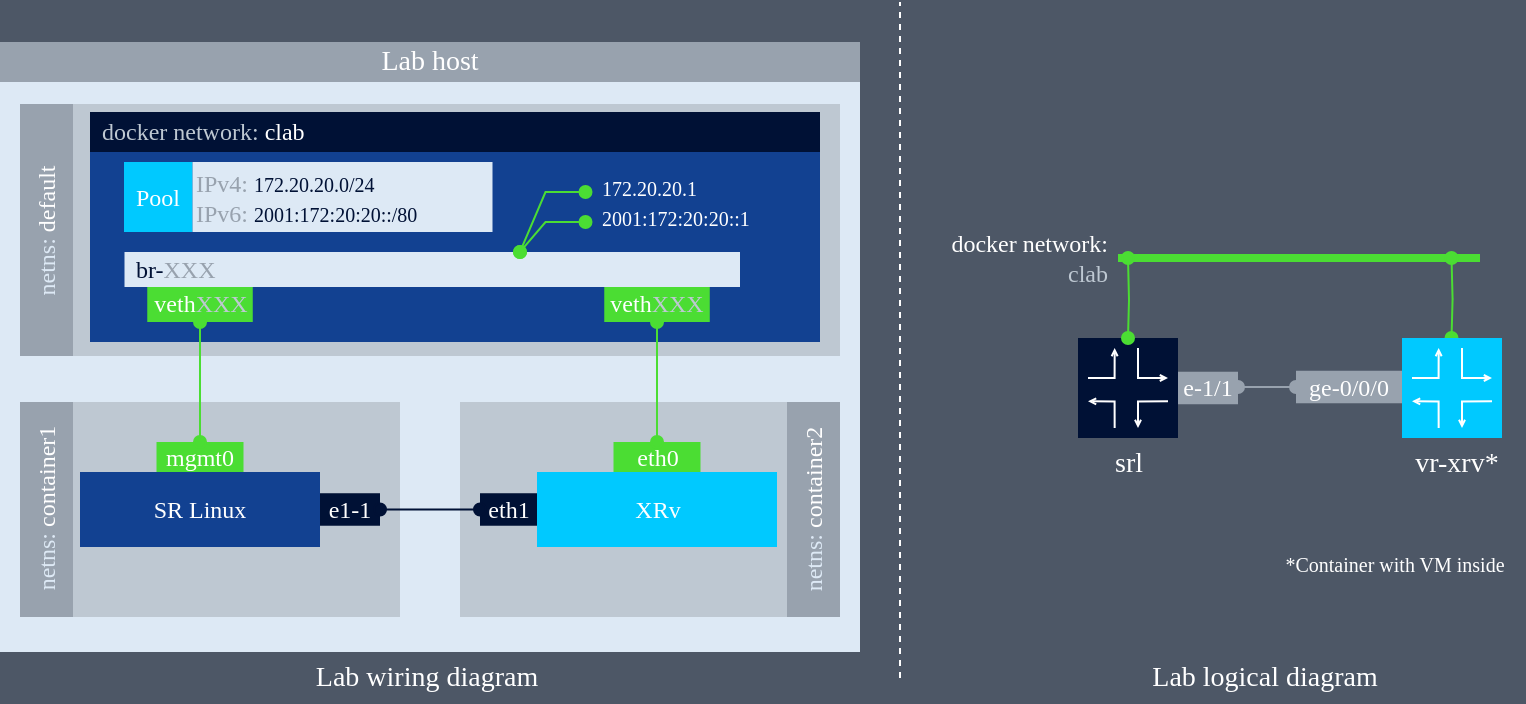 <mxfile version="14.2.6" type="github">
  <diagram id="IwGoDYMSzOG72_LcMlLt" name="[0] lab topo">
    <mxGraphModel dx="2052" dy="1092" grid="1" gridSize="1" guides="1" tooltips="1" connect="1" arrows="1" fold="1" page="1" pageScale="1" pageWidth="827" pageHeight="1169" background="#4D5766" math="0" shadow="0">
      <root>
        <mxCell id="0" />
        <mxCell id="1" parent="0" />
        <mxCell id="LmgRk4A9lyCZ9ittZ9rM-1" value="" style="rounded=0;whiteSpace=wrap;html=1;fontSize=12;align=center;fontFamily=Manrope;fontSource=https%3A%2F%2Ffonts.googleapis.com%2Fcss%3Ffamily%3DManrope;fontColor=#FFFFFF;dashed=1;strokeColor=none;fillColor=#DDE9F5;" parent="1" vertex="1">
          <mxGeometry x="40" y="205" width="430" height="285" as="geometry" />
        </mxCell>
        <mxCell id="LmgRk4A9lyCZ9ittZ9rM-2" value="&lt;span style=&quot;font-size: 14px&quot;&gt;Lab host&lt;/span&gt;" style="rounded=0;whiteSpace=wrap;html=1;fontSize=12;align=center;fontFamily=Manrope;fontSource=https%3A%2F%2Ffonts.googleapis.com%2Fcss%3Ffamily%3DManrope;dashed=1;strokeColor=none;fillColor=#98A2AE;fontColor=#FFFFFF;" parent="1" vertex="1">
          <mxGeometry x="40" y="185" width="430" height="20" as="geometry" />
        </mxCell>
        <mxCell id="LmgRk4A9lyCZ9ittZ9rM-3" value="" style="rounded=0;whiteSpace=wrap;html=1;fontSize=12;align=center;strokeColor=none;fontFamily=Manrope;fontSource=https%3A%2F%2Ffonts.googleapis.com%2Fcss%3Ffamily%3DManrope;fontColor=#DDE9F5;fillColor=#BEC8D2;" parent="1" vertex="1">
          <mxGeometry x="76.5" y="365" width="163.5" height="107.5" as="geometry" />
        </mxCell>
        <mxCell id="LmgRk4A9lyCZ9ittZ9rM-4" value="SR Linux" style="rounded=0;whiteSpace=wrap;html=1;fontSize=12;align=center;strokeColor=none;fontFamily=Manrope;fontSource=https%3A%2F%2Ffonts.googleapis.com%2Fcss%3Ffamily%3DManrope;fontColor=#FFFFFF;fillColor=#124191;" parent="1" vertex="1">
          <mxGeometry x="80" y="400" width="120" height="37.5" as="geometry" />
        </mxCell>
        <mxCell id="LmgRk4A9lyCZ9ittZ9rM-5" value="mgmt0" style="rounded=0;whiteSpace=wrap;html=1;fontFamily=Manrope;fontSize=12;fontColor=#FFFFFF;align=center;fillColor=#4BDD33;strokeColor=none;" parent="1" vertex="1">
          <mxGeometry x="118.25" y="385" width="43.5" height="15" as="geometry" />
        </mxCell>
        <mxCell id="LmgRk4A9lyCZ9ittZ9rM-6" value="" style="rounded=0;whiteSpace=wrap;html=1;fontSize=12;align=center;strokeColor=none;fontFamily=Manrope;fontSource=https%3A%2F%2Ffonts.googleapis.com%2Fcss%3Ffamily%3DManrope;fontColor=#FFFFFF;fillColor=#BEC8D2;" parent="1" vertex="1">
          <mxGeometry x="76.5" y="216" width="383.5" height="126" as="geometry" />
        </mxCell>
        <mxCell id="LmgRk4A9lyCZ9ittZ9rM-7" value="&lt;font face=&quot;Fira Code&quot; data-font-src=&quot;https://fonts.googleapis.com/css?family=Fira+Code&quot; style=&quot;font-size: 10px&quot;&gt;&lt;br&gt;&lt;/font&gt;" style="rounded=0;whiteSpace=wrap;html=1;fontSize=12;align=left;strokeColor=none;fontFamily=Manrope;fontSource=https%3A%2F%2Ffonts.googleapis.com%2Fcss%3Ffamily%3DManrope;fontColor=#FFFFFF;spacingLeft=4;fillColor=#124191;verticalAlign=middle;connectable=0;" parent="1" vertex="1">
          <mxGeometry x="85" y="240" width="365" height="95" as="geometry" />
        </mxCell>
        <mxCell id="LmgRk4A9lyCZ9ittZ9rM-8" value="veth&lt;font color=&quot;#bec8d2&quot;&gt;XXX&lt;/font&gt;" style="rounded=0;whiteSpace=wrap;html=1;fontFamily=Manrope;fontSize=12;fontColor=#FFFFFF;align=center;fillColor=#4BDD33;strokeColor=none;" parent="1" vertex="1">
          <mxGeometry x="113.63" y="307.5" width="52.75" height="17.5" as="geometry" />
        </mxCell>
        <mxCell id="LmgRk4A9lyCZ9ittZ9rM-9" style="edgeStyle=orthogonalEdgeStyle;rounded=0;orthogonalLoop=1;jettySize=auto;html=1;exitX=0.5;exitY=0;exitDx=0;exitDy=0;entryX=0.5;entryY=1;entryDx=0;entryDy=0;fontFamily=Manrope;fontSize=12;fontColor=#FFFFFF;endArrow=oval;endFill=1;startArrow=oval;startFill=1;strokeColor=#4BDD33;" parent="1" source="LmgRk4A9lyCZ9ittZ9rM-5" target="LmgRk4A9lyCZ9ittZ9rM-8" edge="1">
          <mxGeometry relative="1" as="geometry" />
        </mxCell>
        <mxCell id="LmgRk4A9lyCZ9ittZ9rM-10" value="&lt;font color=&quot;#dde9f5&quot;&gt;netns:&lt;/font&gt;&amp;nbsp;default" style="rounded=0;whiteSpace=wrap;html=1;fontSize=12;align=center;fontFamily=Manrope;fontSource=https%3A%2F%2Ffonts.googleapis.com%2Fcss%3Ffamily%3DManrope;fontColor=#FFFFFF;fillColor=#98A2AE;rotation=0;strokeColor=none;horizontal=0;verticalAlign=middle;" parent="1" vertex="1">
          <mxGeometry x="50" y="216" width="26.5" height="126" as="geometry" />
        </mxCell>
        <mxCell id="LmgRk4A9lyCZ9ittZ9rM-11" value="&lt;font color=&quot;#dde9f5&quot;&gt;netns:&lt;/font&gt;&amp;nbsp;container1" style="rounded=0;whiteSpace=wrap;html=1;fontSize=12;align=center;fontFamily=Manrope;fontSource=https%3A%2F%2Ffonts.googleapis.com%2Fcss%3Ffamily%3DManrope;fontColor=#FFFFFF;fillColor=#98A2AE;rotation=0;strokeColor=none;horizontal=0;verticalAlign=middle;" parent="1" vertex="1">
          <mxGeometry x="50" y="365" width="26.5" height="107.5" as="geometry" />
        </mxCell>
        <mxCell id="LmgRk4A9lyCZ9ittZ9rM-12" value="&lt;font color=&quot;#bec8d2&quot;&gt;docker network:&lt;/font&gt; clab&lt;font face=&quot;Fira Code&quot; data-font-src=&quot;https://fonts.googleapis.com/css?family=Fira+Code&quot; style=&quot;font-size: 10px&quot;&gt;&lt;br&gt;&lt;/font&gt;" style="rounded=0;whiteSpace=wrap;html=1;fontSize=12;align=left;strokeColor=none;fontFamily=Manrope;fontSource=https%3A%2F%2Ffonts.googleapis.com%2Fcss%3Ffamily%3DManrope;fontColor=#FFFFFF;spacingLeft=4;fillColor=#001135;" parent="1" vertex="1">
          <mxGeometry x="85" y="220" width="365" height="20" as="geometry" />
        </mxCell>
        <mxCell id="LmgRk4A9lyCZ9ittZ9rM-13" value="&lt;font&gt;Lab wiring diagram&lt;/font&gt;" style="text;html=1;align=center;verticalAlign=middle;resizable=0;points=[];autosize=1;fontSize=14;fontFamily=Manrope;fontStyle=0;fontColor=#FFFFFF;" parent="1" vertex="1">
          <mxGeometry x="185" y="490" width="135" height="25" as="geometry" />
        </mxCell>
        <mxCell id="LmgRk4A9lyCZ9ittZ9rM-14" value="br-&lt;font color=&quot;#98a2ae&quot;&gt;XXX&lt;/font&gt;" style="rounded=0;whiteSpace=wrap;html=1;fontSize=12;align=left;fontFamily=Manrope;fontSource=https%3A%2F%2Ffonts.googleapis.com%2Fcss%3Ffamily%3DManrope;dashed=1;strokeColor=none;fillColor=#DDE9F5;fontColor=#001135;spacingLeft=4;" parent="1" vertex="1">
          <mxGeometry x="102.25" y="290" width="307.75" height="17.5" as="geometry" />
        </mxCell>
        <mxCell id="LmgRk4A9lyCZ9ittZ9rM-15" value="&lt;font face=&quot;Fira Code&quot; data-font-src=&quot;https://fonts.googleapis.com/css?family=Fira+Code&quot;&gt;Pool&lt;br&gt;&lt;/font&gt;" style="rounded=0;whiteSpace=wrap;html=1;fontSize=12;align=center;strokeColor=none;fontFamily=Manrope;fontSource=https%3A%2F%2Ffonts.googleapis.com%2Fcss%3Ffamily%3DManrope;fontColor=#FFFFFF;spacingLeft=0;verticalAlign=middle;fillColor=#00C9FF;" parent="1" vertex="1">
          <mxGeometry x="102" y="245" width="34.25" height="35" as="geometry" />
        </mxCell>
        <mxCell id="LmgRk4A9lyCZ9ittZ9rM-16" value="&lt;font color=&quot;#98a2ae&quot; style=&quot;font-size: 12px ; line-height: 100%&quot;&gt;IPv4:&lt;/font&gt;&lt;span style=&quot;color: rgb(255 , 255 , 255)&quot;&gt;&amp;nbsp;&lt;/span&gt;&lt;font face=&quot;Fira Code&quot; data-font-src=&quot;https://fonts.googleapis.com/css?family=Fira+Code&quot; style=&quot;font-size: 10px&quot;&gt;172.20.20.0/24&lt;br&gt;&lt;span style=&quot;color: rgb(255 , 255 , 255) ; font-family: &amp;#34;manrope&amp;#34; ; font-size: 12px&quot;&gt;&lt;font color=&quot;#98a2ae&quot;&gt;IPv6:&lt;/font&gt;&amp;nbsp;&lt;/span&gt;&lt;font face=&quot;Fira Code&quot; data-font-src=&quot;https://fonts.googleapis.com/css?family=Fira+Code&quot;&gt;2001:172:20:20::/80&lt;/font&gt;&lt;/font&gt;" style="rounded=0;whiteSpace=wrap;html=1;fontSize=12;align=left;fontFamily=Manrope;fontSource=https%3A%2F%2Ffonts.googleapis.com%2Fcss%3Ffamily%3DManrope;dashed=1;strokeColor=none;fillColor=#DDE9F5;fontColor=#001135;" parent="1" vertex="1">
          <mxGeometry x="136.25" y="245" width="150" height="35" as="geometry" />
        </mxCell>
        <mxCell id="LmgRk4A9lyCZ9ittZ9rM-17" style="rounded=0;orthogonalLoop=1;jettySize=auto;html=1;fontFamily=Manrope;fontSize=12;fontColor=#FFFFFF;endArrow=oval;endFill=1;startArrow=oval;startFill=1;strokeColor=#4BDD33;" parent="1" edge="1">
          <mxGeometry relative="1" as="geometry">
            <mxPoint x="332.75" y="260" as="sourcePoint" />
            <mxPoint x="300" y="290" as="targetPoint" />
            <Array as="points">
              <mxPoint x="312.75" y="260" />
            </Array>
          </mxGeometry>
        </mxCell>
        <mxCell id="LmgRk4A9lyCZ9ittZ9rM-18" value="&lt;font face=&quot;Fira Code&quot; data-font-src=&quot;https://fonts.googleapis.com/css?family=Fira+Code&quot; style=&quot;font-size: 10px&quot;&gt;172.20.20.1&lt;/font&gt;" style="text;html=1;align=left;verticalAlign=middle;resizable=0;points=[];autosize=1;fontSize=14;fontFamily=Manrope;fontColor=#FFFFFF;" parent="1" vertex="1">
          <mxGeometry x="338.75" y="245" width="80" height="25" as="geometry" />
        </mxCell>
        <mxCell id="LmgRk4A9lyCZ9ittZ9rM-19" style="rounded=0;orthogonalLoop=1;jettySize=auto;html=1;fontFamily=Manrope;fontSize=12;fontColor=#FFFFFF;endArrow=oval;endFill=1;startArrow=oval;startFill=1;strokeColor=#4BDD33;" parent="1" edge="1">
          <mxGeometry relative="1" as="geometry">
            <mxPoint x="332.75" y="275" as="sourcePoint" />
            <mxPoint x="300" y="290" as="targetPoint" />
            <Array as="points">
              <mxPoint x="312.75" y="275" />
            </Array>
          </mxGeometry>
        </mxCell>
        <mxCell id="LmgRk4A9lyCZ9ittZ9rM-20" value="&lt;font face=&quot;Fira Code&quot; data-font-src=&quot;https://fonts.googleapis.com/css?family=Fira+Code&quot; style=&quot;font-size: 10px&quot;&gt;2001:172:20:20::1&lt;/font&gt;" style="text;html=1;align=left;verticalAlign=middle;resizable=0;points=[];autosize=1;fontSize=14;fontFamily=Manrope;fontColor=#FFFFFF;" parent="1" vertex="1">
          <mxGeometry x="338.75" y="260" width="115" height="25" as="geometry" />
        </mxCell>
        <mxCell id="LmgRk4A9lyCZ9ittZ9rM-21" value="" style="group" parent="1" vertex="1" connectable="0">
          <mxGeometry x="579" y="333" width="50" height="50" as="geometry" />
        </mxCell>
        <mxCell id="LmgRk4A9lyCZ9ittZ9rM-22" value="" style="group" parent="LmgRk4A9lyCZ9ittZ9rM-21" vertex="1" connectable="0">
          <mxGeometry width="50" height="50" as="geometry" />
        </mxCell>
        <mxCell id="LmgRk4A9lyCZ9ittZ9rM-23" value="" style="whiteSpace=wrap;html=1;aspect=fixed;fillColor=#001135;strokeColor=none;connectable=1;allowArrows=1;fontFamily=Manrope;fontSource=https%3A%2F%2Ffonts.googleapis.com%2Fcss%3Ffamily%3DManrope;" parent="LmgRk4A9lyCZ9ittZ9rM-22" vertex="1">
          <mxGeometry width="50" height="50" as="geometry" />
        </mxCell>
        <mxCell id="LmgRk4A9lyCZ9ittZ9rM-24" value="" style="endArrow=open;html=1;edgeStyle=orthogonalEdgeStyle;rounded=0;endFill=0;startSize=6;endSize=2;strokeColor=#FFFFFF;fontFamily=Manrope;fontSource=https%3A%2F%2Ffonts.googleapis.com%2Fcss%3Ffamily%3DManrope;" parent="LmgRk4A9lyCZ9ittZ9rM-22" edge="1">
          <mxGeometry width="83.333" height="83.333" as="geometry">
            <mxPoint x="5" y="20" as="sourcePoint" />
            <mxPoint x="18.333" y="5" as="targetPoint" />
            <Array as="points">
              <mxPoint x="18.333" y="20" />
            </Array>
          </mxGeometry>
        </mxCell>
        <mxCell id="LmgRk4A9lyCZ9ittZ9rM-25" value="" style="endArrow=open;html=1;edgeStyle=orthogonalEdgeStyle;rounded=0;endFill=0;startSize=6;endSize=2;strokeColor=#FFFFFF;fontFamily=Manrope;fontSource=https%3A%2F%2Ffonts.googleapis.com%2Fcss%3Ffamily%3DManrope;" parent="LmgRk4A9lyCZ9ittZ9rM-22" edge="1">
          <mxGeometry width="83.333" height="83.333" as="geometry">
            <mxPoint x="18.333" y="45" as="sourcePoint" />
            <mxPoint x="5" y="31.667" as="targetPoint" />
            <Array as="points">
              <mxPoint x="18.333" y="31.667" />
            </Array>
          </mxGeometry>
        </mxCell>
        <mxCell id="LmgRk4A9lyCZ9ittZ9rM-26" value="" style="endArrow=open;html=1;edgeStyle=orthogonalEdgeStyle;rounded=0;endFill=0;startSize=6;endSize=2;strokeColor=#FFFFFF;fontFamily=Manrope;fontSource=https%3A%2F%2Ffonts.googleapis.com%2Fcss%3Ffamily%3DManrope;" parent="LmgRk4A9lyCZ9ittZ9rM-22" edge="1">
          <mxGeometry width="83.333" height="83.333" as="geometry">
            <mxPoint x="30" y="5" as="sourcePoint" />
            <mxPoint x="45" y="20" as="targetPoint" />
            <Array as="points">
              <mxPoint x="30" y="20" />
            </Array>
          </mxGeometry>
        </mxCell>
        <mxCell id="LmgRk4A9lyCZ9ittZ9rM-27" value="" style="endArrow=open;html=1;edgeStyle=orthogonalEdgeStyle;rounded=0;endFill=0;startSize=6;endSize=2;strokeColor=#FFFFFF;fontFamily=Manrope;fontSource=https%3A%2F%2Ffonts.googleapis.com%2Fcss%3Ffamily%3DManrope;" parent="LmgRk4A9lyCZ9ittZ9rM-22" edge="1">
          <mxGeometry width="83.333" height="83.333" as="geometry">
            <mxPoint x="45" y="31.667" as="sourcePoint" />
            <mxPoint x="30" y="45" as="targetPoint" />
            <Array as="points">
              <mxPoint x="30" y="31.667" />
            </Array>
          </mxGeometry>
        </mxCell>
        <mxCell id="LmgRk4A9lyCZ9ittZ9rM-28" value="&lt;font&gt;srl&lt;/font&gt;" style="text;html=1;align=center;verticalAlign=middle;resizable=0;points=[];autosize=1;fontSize=14;fontFamily=Manrope;fontStyle=0;fontColor=#FFFFFF;" parent="1" vertex="1">
          <mxGeometry x="589" y="383" width="30" height="25" as="geometry" />
        </mxCell>
        <mxCell id="LmgRk4A9lyCZ9ittZ9rM-29" value="" style="endArrow=none;html=1;shadow=0;strokeWidth=4;fillColor=#666666;fontFamily=nasa;fontSize=18;fontColor=#FFFFFF;strokeColor=#4BDD33;" parent="1" edge="1">
          <mxGeometry width="50" height="50" relative="1" as="geometry">
            <mxPoint x="599" y="293" as="sourcePoint" />
            <mxPoint x="780" y="293" as="targetPoint" />
          </mxGeometry>
        </mxCell>
        <mxCell id="LmgRk4A9lyCZ9ittZ9rM-30" style="edgeStyle=orthogonalEdgeStyle;rounded=0;orthogonalLoop=1;jettySize=auto;html=1;fontFamily=Manrope;fontSize=12;fontColor=#FFFFFF;endArrow=oval;endFill=1;startArrow=oval;startFill=1;strokeColor=#4BDD33;" parent="1" target="LmgRk4A9lyCZ9ittZ9rM-23" edge="1">
          <mxGeometry relative="1" as="geometry">
            <mxPoint x="604" y="293" as="sourcePoint" />
            <mxPoint x="603.995" y="321" as="targetPoint" />
          </mxGeometry>
        </mxCell>
        <mxCell id="LmgRk4A9lyCZ9ittZ9rM-31" value="&lt;font&gt;Lab logical diagram&lt;/font&gt;" style="text;html=1;align=center;verticalAlign=middle;resizable=0;points=[];autosize=1;fontSize=14;fontFamily=Manrope;fontStyle=0;fontColor=#FFFFFF;" parent="1" vertex="1">
          <mxGeometry x="605" y="491.5" width="134" height="22" as="geometry" />
        </mxCell>
        <mxCell id="LmgRk4A9lyCZ9ittZ9rM-32" style="rounded=0;orthogonalLoop=1;jettySize=auto;html=1;entryX=0.5;entryY=1;entryDx=0;entryDy=0;startSize=6;endArrow=none;endFill=0;endSize=2;fontFamily=Manrope;fontSize=8;dashed=1;fontSource=https%3A%2F%2Ffonts.googleapis.com%2Fcss%3Ffamily%3DManrope;strokeColor=#FFFFFF;" parent="1" edge="1">
          <mxGeometry relative="1" as="geometry">
            <mxPoint x="490" y="503" as="sourcePoint" />
            <mxPoint x="490" y="165" as="targetPoint" />
          </mxGeometry>
        </mxCell>
        <mxCell id="LmgRk4A9lyCZ9ittZ9rM-33" value="" style="rounded=0;whiteSpace=wrap;html=1;fontSize=12;align=center;strokeColor=none;fontFamily=Manrope;fontSource=https%3A%2F%2Ffonts.googleapis.com%2Fcss%3Ffamily%3DManrope;fontColor=#DDE9F5;fillColor=#BEC8D2;" parent="1" vertex="1">
          <mxGeometry x="270" y="365" width="163.5" height="107.5" as="geometry" />
        </mxCell>
        <mxCell id="LmgRk4A9lyCZ9ittZ9rM-34" value="XRv" style="rounded=0;whiteSpace=wrap;html=1;fontSize=12;align=center;strokeColor=none;fontFamily=Manrope;fontSource=https%3A%2F%2Ffonts.googleapis.com%2Fcss%3Ffamily%3DManrope;fontColor=#FFFFFF;fillColor=#00C9FF;" parent="1" vertex="1">
          <mxGeometry x="308.5" y="400" width="120" height="37.5" as="geometry" />
        </mxCell>
        <mxCell id="LmgRk4A9lyCZ9ittZ9rM-35" value="eth0" style="rounded=0;whiteSpace=wrap;html=1;fontFamily=Manrope;fontSize=12;fontColor=#FFFFFF;align=center;fillColor=#4BDD33;strokeColor=none;" parent="1" vertex="1">
          <mxGeometry x="346.75" y="385" width="43.5" height="15" as="geometry" />
        </mxCell>
        <mxCell id="LmgRk4A9lyCZ9ittZ9rM-36" value="veth&lt;font color=&quot;#bec8d2&quot;&gt;XXX&lt;/font&gt;" style="rounded=0;whiteSpace=wrap;html=1;fontFamily=Manrope;fontSize=12;fontColor=#FFFFFF;align=center;fillColor=#4BDD33;strokeColor=none;" parent="1" vertex="1">
          <mxGeometry x="342.13" y="307.5" width="52.75" height="17.5" as="geometry" />
        </mxCell>
        <mxCell id="LmgRk4A9lyCZ9ittZ9rM-37" style="edgeStyle=orthogonalEdgeStyle;rounded=0;orthogonalLoop=1;jettySize=auto;html=1;exitX=0.5;exitY=0;exitDx=0;exitDy=0;entryX=0.5;entryY=1;entryDx=0;entryDy=0;fontFamily=Manrope;fontSize=12;fontColor=#FFFFFF;endArrow=oval;endFill=1;startArrow=oval;startFill=1;strokeColor=#4BDD33;" parent="1" source="LmgRk4A9lyCZ9ittZ9rM-35" target="LmgRk4A9lyCZ9ittZ9rM-36" edge="1">
          <mxGeometry relative="1" as="geometry" />
        </mxCell>
        <mxCell id="LmgRk4A9lyCZ9ittZ9rM-38" value="&lt;font color=&quot;#dde9f5&quot;&gt;netns:&lt;/font&gt;&amp;nbsp;container2" style="rounded=0;whiteSpace=wrap;html=1;fontSize=12;align=center;fontFamily=Manrope;fontSource=https%3A%2F%2Ffonts.googleapis.com%2Fcss%3Ffamily%3DManrope;fontColor=#FFFFFF;fillColor=#98A2AE;rotation=0;strokeColor=none;horizontal=0;verticalAlign=middle;" parent="1" vertex="1">
          <mxGeometry x="433.5" y="365" width="26.5" height="107.5" as="geometry" />
        </mxCell>
        <mxCell id="LmgRk4A9lyCZ9ittZ9rM-39" value="e1-1" style="rounded=0;whiteSpace=wrap;html=1;fontFamily=Manrope;fontSize=12;fontColor=#FFFFFF;align=center;strokeColor=none;rotation=0;horizontal=1;fillColor=#001135;" parent="1" vertex="1">
          <mxGeometry x="200" y="410.62" width="30" height="16.25" as="geometry" />
        </mxCell>
        <mxCell id="LmgRk4A9lyCZ9ittZ9rM-40" value="eth1" style="rounded=0;whiteSpace=wrap;html=1;fontFamily=Manrope;fontSize=12;fontColor=#FFFFFF;align=center;strokeColor=none;rotation=0;horizontal=1;fillColor=#001135;" parent="1" vertex="1">
          <mxGeometry x="280" y="410.62" width="28.5" height="16.25" as="geometry" />
        </mxCell>
        <mxCell id="LmgRk4A9lyCZ9ittZ9rM-41" style="edgeStyle=orthogonalEdgeStyle;rounded=0;orthogonalLoop=1;jettySize=auto;html=1;exitX=1;exitY=0.5;exitDx=0;exitDy=0;entryX=0;entryY=0.5;entryDx=0;entryDy=0;fontFamily=Manrope;fontSize=12;fontColor=#FFFFFF;endArrow=oval;endFill=1;startArrow=oval;startFill=1;strokeColor=#001135;" parent="1" source="LmgRk4A9lyCZ9ittZ9rM-39" target="LmgRk4A9lyCZ9ittZ9rM-40" edge="1">
          <mxGeometry relative="1" as="geometry">
            <mxPoint x="145" y="379.99" as="sourcePoint" />
            <mxPoint x="145.005" y="324.99" as="targetPoint" />
          </mxGeometry>
        </mxCell>
        <mxCell id="LmgRk4A9lyCZ9ittZ9rM-49" value="&lt;font&gt;vr-xrv*&lt;/font&gt;" style="text;html=1;align=center;verticalAlign=middle;resizable=0;points=[];autosize=1;fontSize=14;fontFamily=Manrope;fontStyle=0;fontColor=#FFFFFF;" parent="1" vertex="1">
          <mxGeometry x="740.5" y="385" width="54" height="22" as="geometry" />
        </mxCell>
        <mxCell id="LmgRk4A9lyCZ9ittZ9rM-50" style="edgeStyle=orthogonalEdgeStyle;rounded=0;orthogonalLoop=1;jettySize=auto;html=1;fontFamily=Manrope;fontSize=12;fontColor=#FFFFFF;endArrow=oval;endFill=1;startArrow=oval;startFill=1;strokeColor=#4BDD33;" parent="1" edge="1">
          <mxGeometry relative="1" as="geometry">
            <mxPoint x="765.76" y="293" as="sourcePoint" />
            <mxPoint x="765.76" y="333" as="targetPoint" />
          </mxGeometry>
        </mxCell>
        <mxCell id="LmgRk4A9lyCZ9ittZ9rM-51" style="edgeStyle=orthogonalEdgeStyle;rounded=0;orthogonalLoop=1;jettySize=auto;html=1;fontFamily=Manrope;fontSize=12;fontColor=#FFFFFF;endArrow=oval;endFill=1;startArrow=oval;startFill=1;entryX=1;entryY=0.5;entryDx=0;entryDy=0;exitX=0;exitY=0.5;exitDx=0;exitDy=0;strokeColor=#98A2AE;" parent="1" source="LmgRk4A9lyCZ9ittZ9rM-53" target="LmgRk4A9lyCZ9ittZ9rM-52" edge="1">
          <mxGeometry relative="1" as="geometry">
            <mxPoint x="625" y="298" as="sourcePoint" />
            <mxPoint x="625" y="338" as="targetPoint" />
          </mxGeometry>
        </mxCell>
        <mxCell id="LmgRk4A9lyCZ9ittZ9rM-52" value="e-1/1" style="rounded=0;whiteSpace=wrap;html=1;fontFamily=Manrope;fontSize=12;fontColor=#FFFFFF;align=center;strokeColor=none;rotation=0;horizontal=1;fillColor=#98A2AE;" parent="1" vertex="1">
          <mxGeometry x="629" y="349.87" width="30" height="16.25" as="geometry" />
        </mxCell>
        <mxCell id="LmgRk4A9lyCZ9ittZ9rM-53" value="ge-0/0/0" style="rounded=0;whiteSpace=wrap;html=1;fontFamily=Manrope;fontSize=12;fontColor=#FFFFFF;align=center;strokeColor=none;rotation=0;horizontal=1;fillColor=#98A2AE;" parent="1" vertex="1">
          <mxGeometry x="688" y="349.38" width="53" height="16.25" as="geometry" />
        </mxCell>
        <mxCell id="LmgRk4A9lyCZ9ittZ9rM-54" value="&lt;font style=&quot;font-size: 12px&quot;&gt;&lt;font color=&quot;#ffffff&quot;&gt;docker network:&lt;/font&gt;&lt;br&gt;&lt;/font&gt;&lt;span style=&quot;font-size: 12px&quot;&gt;&lt;font color=&quot;#bec8d2&quot;&gt;clab&lt;/font&gt;&lt;/span&gt;" style="text;html=1;align=right;verticalAlign=middle;resizable=0;points=[];autosize=1;fontSize=10;fontFamily=Manrope;fontColor=#001135;" parent="1" vertex="1">
          <mxGeometry x="495" y="277.5" width="100" height="30" as="geometry" />
        </mxCell>
        <mxCell id="LmgRk4A9lyCZ9ittZ9rM-43" value="" style="group" parent="1" vertex="1" connectable="0">
          <mxGeometry x="741" y="333" width="50" height="50" as="geometry" />
        </mxCell>
        <mxCell id="LmgRk4A9lyCZ9ittZ9rM-44" value="" style="whiteSpace=wrap;html=1;aspect=fixed;strokeColor=none;connectable=1;allowArrows=1;fontFamily=Manrope;fontSource=https%3A%2F%2Ffonts.googleapis.com%2Fcss%3Ffamily%3DManrope;fillColor=#00C9FF;" parent="LmgRk4A9lyCZ9ittZ9rM-43" vertex="1">
          <mxGeometry width="50" height="50" as="geometry" />
        </mxCell>
        <mxCell id="LmgRk4A9lyCZ9ittZ9rM-45" value="" style="endArrow=open;html=1;edgeStyle=orthogonalEdgeStyle;rounded=0;endFill=0;startSize=6;endSize=2;strokeColor=#FFFFFF;fontFamily=Manrope;fontSource=https%3A%2F%2Ffonts.googleapis.com%2Fcss%3Ffamily%3DManrope;" parent="LmgRk4A9lyCZ9ittZ9rM-43" edge="1">
          <mxGeometry width="83.333" height="83.333" as="geometry">
            <mxPoint x="5" y="20" as="sourcePoint" />
            <mxPoint x="18.333" y="5" as="targetPoint" />
            <Array as="points">
              <mxPoint x="18.333" y="20" />
            </Array>
          </mxGeometry>
        </mxCell>
        <mxCell id="LmgRk4A9lyCZ9ittZ9rM-46" value="" style="endArrow=open;html=1;edgeStyle=orthogonalEdgeStyle;rounded=0;endFill=0;startSize=6;endSize=2;strokeColor=#FFFFFF;fontFamily=Manrope;fontSource=https%3A%2F%2Ffonts.googleapis.com%2Fcss%3Ffamily%3DManrope;" parent="LmgRk4A9lyCZ9ittZ9rM-43" edge="1">
          <mxGeometry width="83.333" height="83.333" as="geometry">
            <mxPoint x="18.333" y="45" as="sourcePoint" />
            <mxPoint x="5" y="31.667" as="targetPoint" />
            <Array as="points">
              <mxPoint x="18.333" y="31.667" />
            </Array>
          </mxGeometry>
        </mxCell>
        <mxCell id="LmgRk4A9lyCZ9ittZ9rM-47" value="" style="endArrow=open;html=1;edgeStyle=orthogonalEdgeStyle;rounded=0;endFill=0;startSize=6;endSize=2;strokeColor=#FFFFFF;fontFamily=Manrope;fontSource=https%3A%2F%2Ffonts.googleapis.com%2Fcss%3Ffamily%3DManrope;" parent="LmgRk4A9lyCZ9ittZ9rM-43" edge="1">
          <mxGeometry width="83.333" height="83.333" as="geometry">
            <mxPoint x="30" y="5" as="sourcePoint" />
            <mxPoint x="45" y="20" as="targetPoint" />
            <Array as="points">
              <mxPoint x="30" y="20" />
            </Array>
          </mxGeometry>
        </mxCell>
        <mxCell id="LmgRk4A9lyCZ9ittZ9rM-48" value="" style="endArrow=open;html=1;edgeStyle=orthogonalEdgeStyle;rounded=0;endFill=0;startSize=6;endSize=2;strokeColor=#FFFFFF;fontFamily=Manrope;fontSource=https%3A%2F%2Ffonts.googleapis.com%2Fcss%3Ffamily%3DManrope;" parent="LmgRk4A9lyCZ9ittZ9rM-43" edge="1">
          <mxGeometry width="83.333" height="83.333" as="geometry">
            <mxPoint x="45" y="31.667" as="sourcePoint" />
            <mxPoint x="30" y="45" as="targetPoint" />
            <Array as="points">
              <mxPoint x="30" y="31.667" />
            </Array>
          </mxGeometry>
        </mxCell>
        <mxCell id="odXelaFA349SijedL-4C-1" value="*Container with VM inside" style="text;html=1;align=center;verticalAlign=middle;resizable=0;points=[];autosize=1;fontSize=10;fontFamily=Manrope;fontStyle=0;fontColor=#FFFFFF;" parent="1" vertex="1">
          <mxGeometry x="672" y="437" width="130" height="17" as="geometry" />
        </mxCell>
      </root>
    </mxGraphModel>
  </diagram>
</mxfile>
